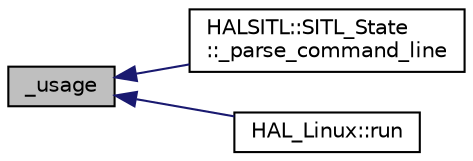digraph "_usage"
{
 // INTERACTIVE_SVG=YES
  edge [fontname="Helvetica",fontsize="10",labelfontname="Helvetica",labelfontsize="10"];
  node [fontname="Helvetica",fontsize="10",shape=record];
  rankdir="LR";
  Node1 [label="_usage",height=0.2,width=0.4,color="black", fillcolor="grey75", style="filled", fontcolor="black"];
  Node1 -> Node2 [dir="back",color="midnightblue",fontsize="10",style="solid",fontname="Helvetica"];
  Node2 [label="HALSITL::SITL_State\l::_parse_command_line",height=0.2,width=0.4,color="black", fillcolor="white", style="filled",URL="$classHALSITL_1_1SITL__State.html#a5211ba971055052489d9817c3388c4c2"];
  Node1 -> Node3 [dir="back",color="midnightblue",fontsize="10",style="solid",fontname="Helvetica"];
  Node3 [label="HAL_Linux::run",height=0.2,width=0.4,color="black", fillcolor="white", style="filled",URL="$classHAL__Linux.html#aba52583519eb4ba3a555f90ec147c19a"];
}
